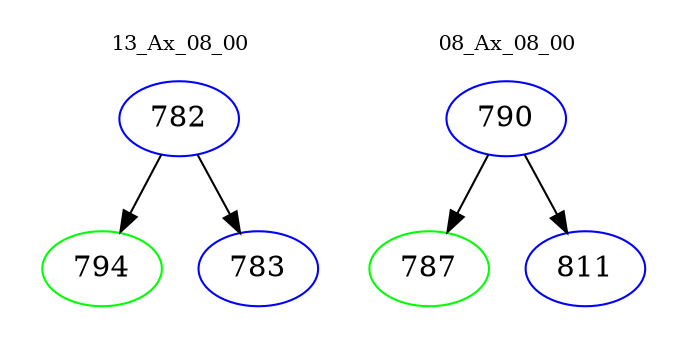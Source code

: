 digraph{
subgraph cluster_0 {
color = white
label = "13_Ax_08_00";
fontsize=10;
T0_782 [label="782", color="blue"]
T0_782 -> T0_794 [color="black"]
T0_794 [label="794", color="green"]
T0_782 -> T0_783 [color="black"]
T0_783 [label="783", color="blue"]
}
subgraph cluster_1 {
color = white
label = "08_Ax_08_00";
fontsize=10;
T1_790 [label="790", color="blue"]
T1_790 -> T1_787 [color="black"]
T1_787 [label="787", color="green"]
T1_790 -> T1_811 [color="black"]
T1_811 [label="811", color="blue"]
}
}
